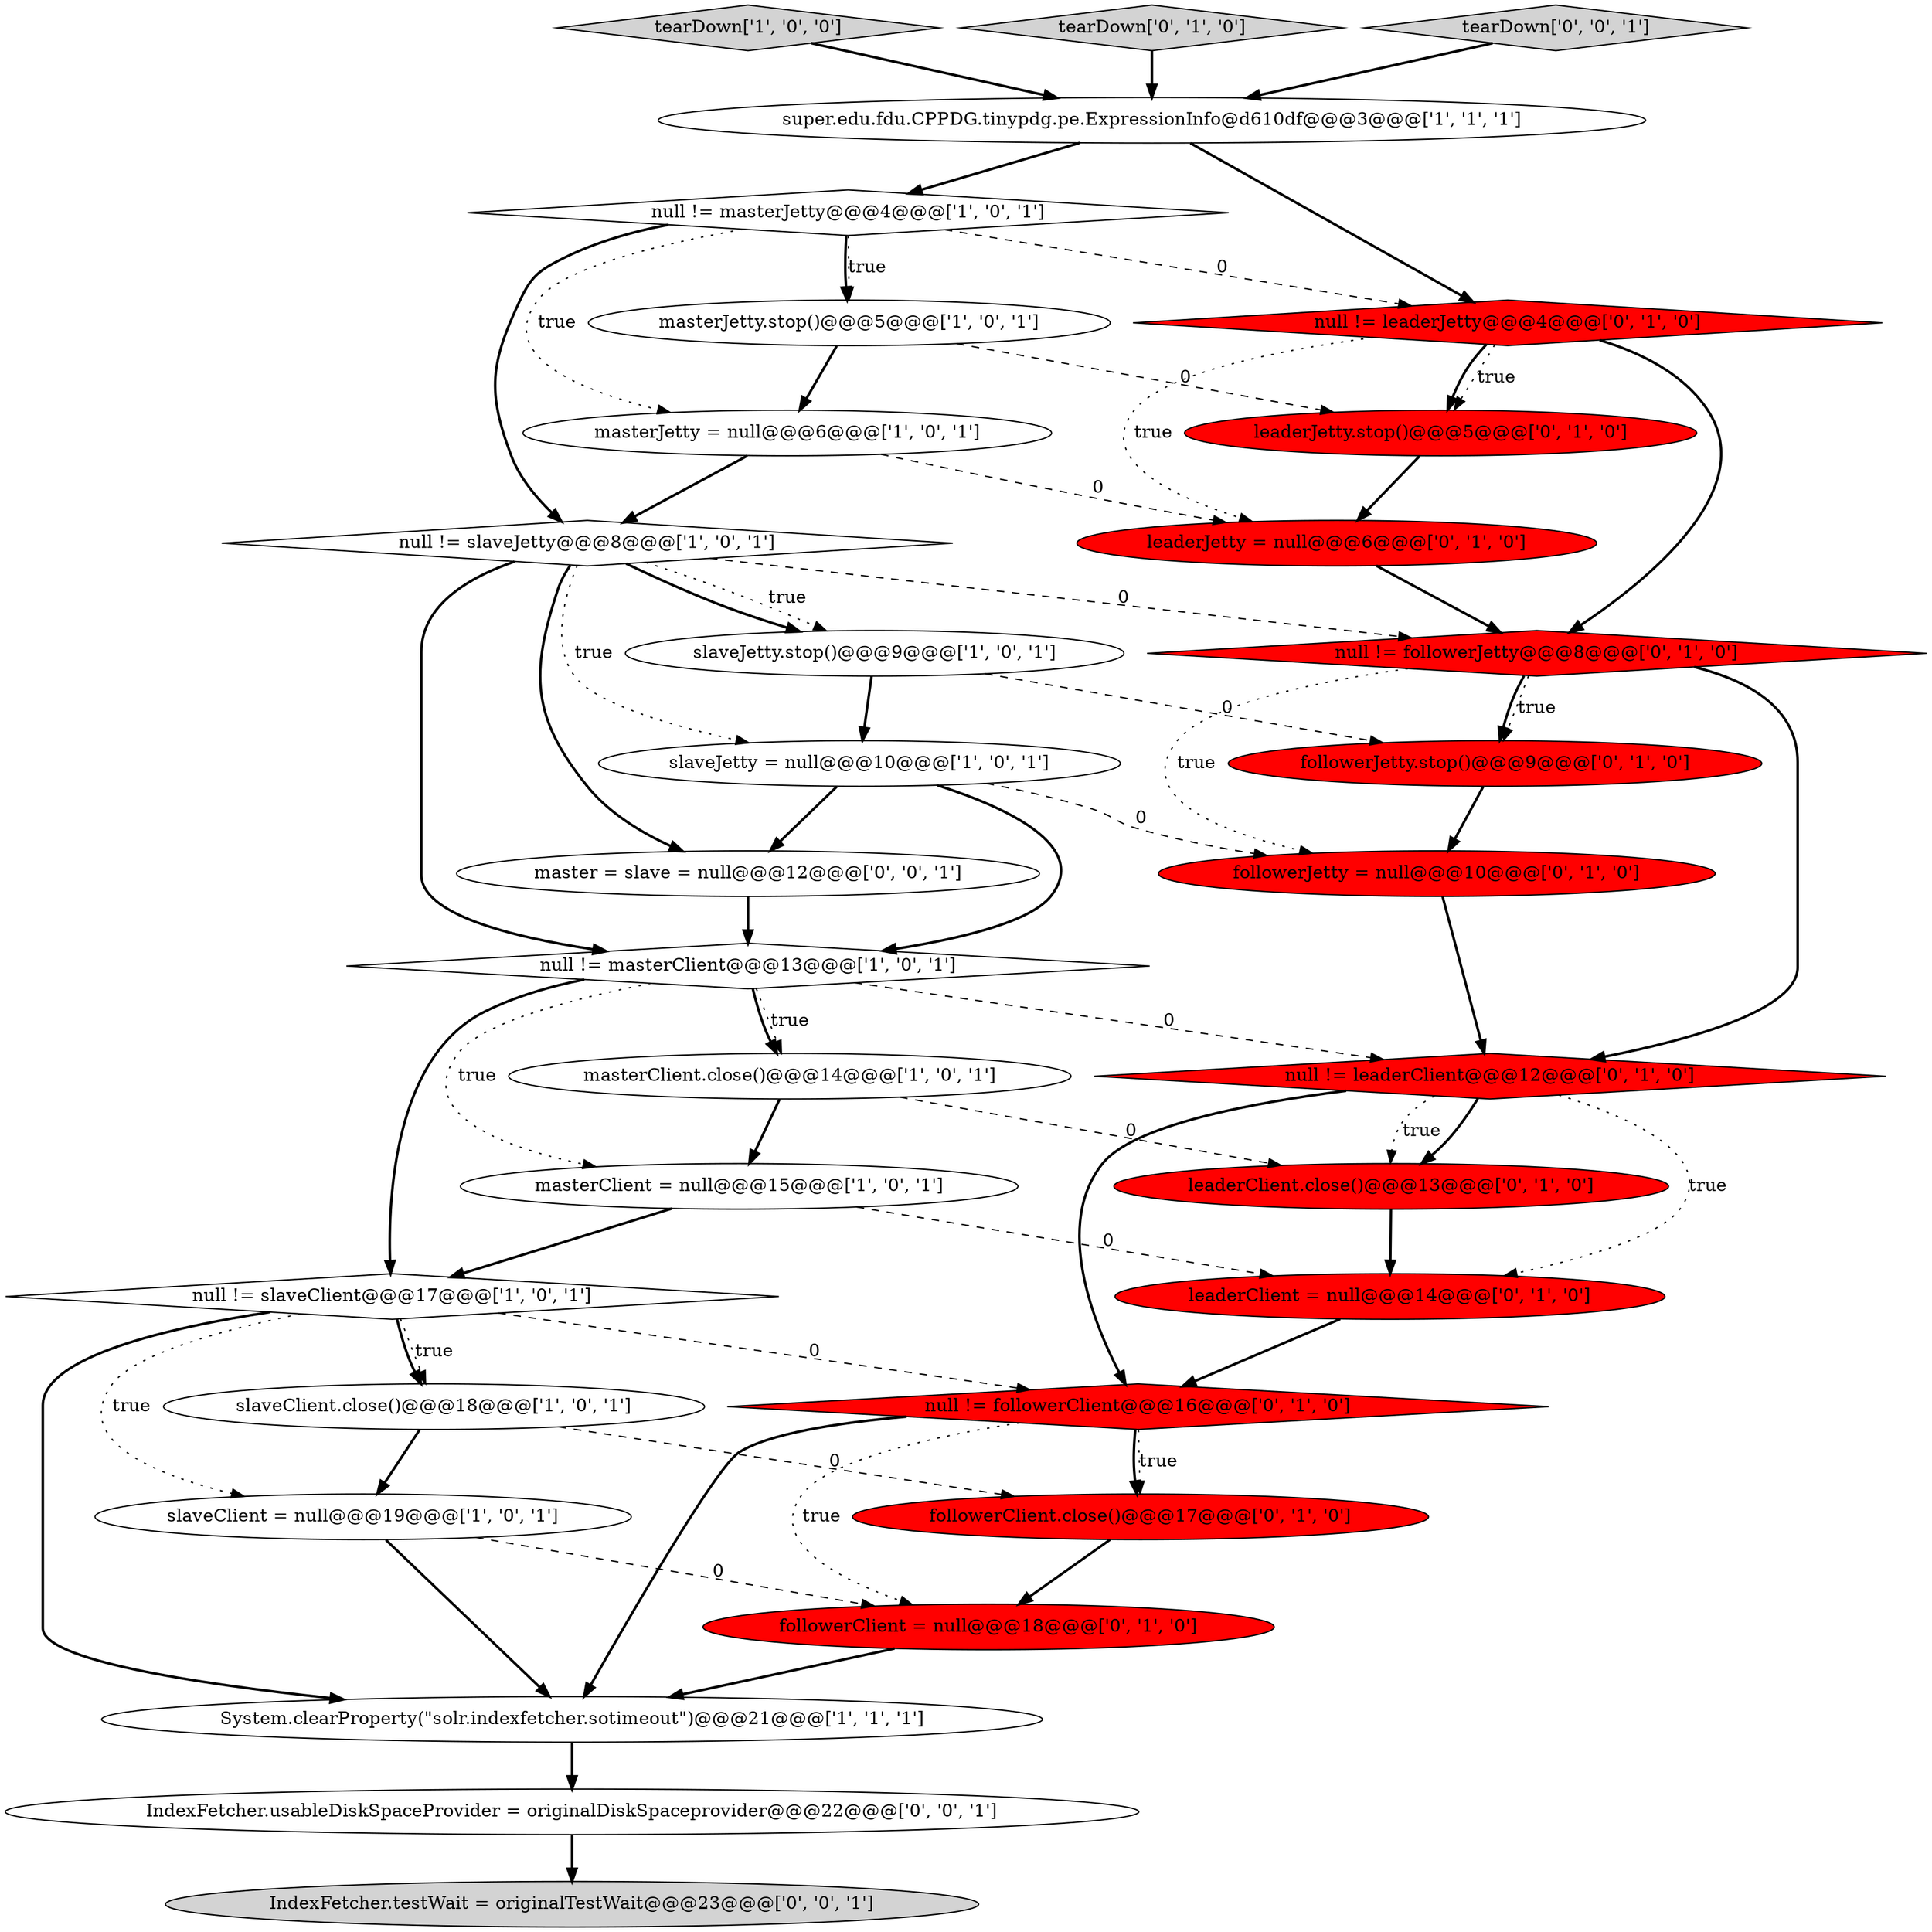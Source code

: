 digraph {
11 [style = filled, label = "masterClient = null@@@15@@@['1', '0', '1']", fillcolor = white, shape = ellipse image = "AAA0AAABBB1BBB"];
13 [style = filled, label = "null != slaveClient@@@17@@@['1', '0', '1']", fillcolor = white, shape = diamond image = "AAA0AAABBB1BBB"];
1 [style = filled, label = "tearDown['1', '0', '0']", fillcolor = lightgray, shape = diamond image = "AAA0AAABBB1BBB"];
6 [style = filled, label = "null != masterJetty@@@4@@@['1', '0', '1']", fillcolor = white, shape = diamond image = "AAA0AAABBB1BBB"];
18 [style = filled, label = "tearDown['0', '1', '0']", fillcolor = lightgray, shape = diamond image = "AAA0AAABBB2BBB"];
16 [style = filled, label = "leaderClient.close()@@@13@@@['0', '1', '0']", fillcolor = red, shape = ellipse image = "AAA1AAABBB2BBB"];
5 [style = filled, label = "super.edu.fdu.CPPDG.tinypdg.pe.ExpressionInfo@d610df@@@3@@@['1', '1', '1']", fillcolor = white, shape = ellipse image = "AAA0AAABBB1BBB"];
30 [style = filled, label = "tearDown['0', '0', '1']", fillcolor = lightgray, shape = diamond image = "AAA0AAABBB3BBB"];
0 [style = filled, label = "slaveClient.close()@@@18@@@['1', '0', '1']", fillcolor = white, shape = ellipse image = "AAA0AAABBB1BBB"];
24 [style = filled, label = "leaderJetty.stop()@@@5@@@['0', '1', '0']", fillcolor = red, shape = ellipse image = "AAA1AAABBB2BBB"];
8 [style = filled, label = "null != slaveJetty@@@8@@@['1', '0', '1']", fillcolor = white, shape = diamond image = "AAA0AAABBB1BBB"];
12 [style = filled, label = "slaveJetty = null@@@10@@@['1', '0', '1']", fillcolor = white, shape = ellipse image = "AAA0AAABBB1BBB"];
2 [style = filled, label = "masterJetty.stop()@@@5@@@['1', '0', '1']", fillcolor = white, shape = ellipse image = "AAA0AAABBB1BBB"];
14 [style = filled, label = "slaveJetty.stop()@@@9@@@['1', '0', '1']", fillcolor = white, shape = ellipse image = "AAA0AAABBB1BBB"];
4 [style = filled, label = "System.clearProperty(\"solr.indexfetcher.sotimeout\")@@@21@@@['1', '1', '1']", fillcolor = white, shape = ellipse image = "AAA0AAABBB1BBB"];
20 [style = filled, label = "null != leaderClient@@@12@@@['0', '1', '0']", fillcolor = red, shape = diamond image = "AAA1AAABBB2BBB"];
22 [style = filled, label = "followerJetty = null@@@10@@@['0', '1', '0']", fillcolor = red, shape = ellipse image = "AAA1AAABBB2BBB"];
23 [style = filled, label = "null != leaderJetty@@@4@@@['0', '1', '0']", fillcolor = red, shape = diamond image = "AAA1AAABBB2BBB"];
17 [style = filled, label = "null != followerClient@@@16@@@['0', '1', '0']", fillcolor = red, shape = diamond image = "AAA1AAABBB2BBB"];
28 [style = filled, label = "IndexFetcher.usableDiskSpaceProvider = originalDiskSpaceprovider@@@22@@@['0', '0', '1']", fillcolor = white, shape = ellipse image = "AAA0AAABBB3BBB"];
19 [style = filled, label = "leaderJetty = null@@@6@@@['0', '1', '0']", fillcolor = red, shape = ellipse image = "AAA1AAABBB2BBB"];
31 [style = filled, label = "master = slave = null@@@12@@@['0', '0', '1']", fillcolor = white, shape = ellipse image = "AAA0AAABBB3BBB"];
9 [style = filled, label = "masterClient.close()@@@14@@@['1', '0', '1']", fillcolor = white, shape = ellipse image = "AAA0AAABBB1BBB"];
7 [style = filled, label = "masterJetty = null@@@6@@@['1', '0', '1']", fillcolor = white, shape = ellipse image = "AAA0AAABBB1BBB"];
27 [style = filled, label = "followerClient.close()@@@17@@@['0', '1', '0']", fillcolor = red, shape = ellipse image = "AAA1AAABBB2BBB"];
10 [style = filled, label = "slaveClient = null@@@19@@@['1', '0', '1']", fillcolor = white, shape = ellipse image = "AAA0AAABBB1BBB"];
26 [style = filled, label = "leaderClient = null@@@14@@@['0', '1', '0']", fillcolor = red, shape = ellipse image = "AAA1AAABBB2BBB"];
29 [style = filled, label = "IndexFetcher.testWait = originalTestWait@@@23@@@['0', '0', '1']", fillcolor = lightgray, shape = ellipse image = "AAA0AAABBB3BBB"];
15 [style = filled, label = "null != followerJetty@@@8@@@['0', '1', '0']", fillcolor = red, shape = diamond image = "AAA1AAABBB2BBB"];
25 [style = filled, label = "followerClient = null@@@18@@@['0', '1', '0']", fillcolor = red, shape = ellipse image = "AAA1AAABBB2BBB"];
3 [style = filled, label = "null != masterClient@@@13@@@['1', '0', '1']", fillcolor = white, shape = diamond image = "AAA0AAABBB1BBB"];
21 [style = filled, label = "followerJetty.stop()@@@9@@@['0', '1', '0']", fillcolor = red, shape = ellipse image = "AAA1AAABBB2BBB"];
1->5 [style = bold, label=""];
3->11 [style = dotted, label="true"];
28->29 [style = bold, label=""];
9->16 [style = dashed, label="0"];
20->17 [style = bold, label=""];
24->19 [style = bold, label=""];
9->11 [style = bold, label=""];
5->23 [style = bold, label=""];
26->17 [style = bold, label=""];
8->31 [style = bold, label=""];
15->21 [style = bold, label=""];
17->27 [style = dotted, label="true"];
20->26 [style = dotted, label="true"];
8->15 [style = dashed, label="0"];
8->3 [style = bold, label=""];
11->26 [style = dashed, label="0"];
23->15 [style = bold, label=""];
16->26 [style = bold, label=""];
8->14 [style = bold, label=""];
25->4 [style = bold, label=""];
13->17 [style = dashed, label="0"];
15->22 [style = dotted, label="true"];
12->31 [style = bold, label=""];
0->27 [style = dashed, label="0"];
3->9 [style = dotted, label="true"];
23->19 [style = dotted, label="true"];
15->21 [style = dotted, label="true"];
7->8 [style = bold, label=""];
13->10 [style = dotted, label="true"];
4->28 [style = bold, label=""];
6->2 [style = bold, label=""];
3->9 [style = bold, label=""];
0->10 [style = bold, label=""];
23->24 [style = bold, label=""];
6->2 [style = dotted, label="true"];
17->25 [style = dotted, label="true"];
20->16 [style = bold, label=""];
5->6 [style = bold, label=""];
8->12 [style = dotted, label="true"];
22->20 [style = bold, label=""];
30->5 [style = bold, label=""];
21->22 [style = bold, label=""];
13->0 [style = dotted, label="true"];
7->19 [style = dashed, label="0"];
15->20 [style = bold, label=""];
18->5 [style = bold, label=""];
14->12 [style = bold, label=""];
11->13 [style = bold, label=""];
6->8 [style = bold, label=""];
8->14 [style = dotted, label="true"];
12->22 [style = dashed, label="0"];
3->20 [style = dashed, label="0"];
10->4 [style = bold, label=""];
3->13 [style = bold, label=""];
6->7 [style = dotted, label="true"];
14->21 [style = dashed, label="0"];
12->3 [style = bold, label=""];
2->7 [style = bold, label=""];
17->27 [style = bold, label=""];
19->15 [style = bold, label=""];
31->3 [style = bold, label=""];
2->24 [style = dashed, label="0"];
27->25 [style = bold, label=""];
23->24 [style = dotted, label="true"];
17->4 [style = bold, label=""];
6->23 [style = dashed, label="0"];
10->25 [style = dashed, label="0"];
20->16 [style = dotted, label="true"];
13->0 [style = bold, label=""];
13->4 [style = bold, label=""];
}
